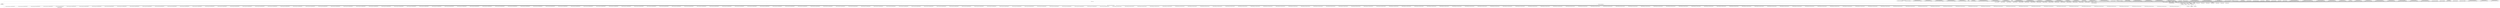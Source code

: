digraph {
graph [overlap=false]
subgraph cluster_DBIx_Class_AccessorGroup {
	label="DBIx::Class::AccessorGroup";
	"DBIx::Class::AccessorGroup::set_component_class";
	"DBIx::Class::AccessorGroup::get_component_class";
}
subgraph cluster_Tapper_Schema_ReportsDB_Result_ReportSection {
	label="Tapper::Schema::ReportsDB::Result::ReportSection";
	"Tapper::Schema::ReportsDB::Result::ReportSection::result_source_instance";
}
subgraph cluster_Tapper_Schema_TestrunDB_Result_Topic {
	label="Tapper::Schema::TestrunDB::Result::Topic";
	"Tapper::Schema::TestrunDB::Result::Topic::result_source_instance";
}
subgraph cluster_Tapper_Schema_TestrunDB_Result_TestplanInstance {
	label="Tapper::Schema::TestrunDB::Result::TestplanInstance";
	"Tapper::Schema::TestrunDB::Result::TestplanInstance::result_source_instance";
}
subgraph cluster_Tapper_Schema_TestrunDB_Result_TestrunScheduling {
	label="Tapper::Schema::TestrunDB::Result::TestrunScheduling";
	"Tapper::Schema::TestrunDB::Result::TestrunScheduling::result_source_instance";
}
subgraph cluster_mro {
	label="mro";
	"mro::get_linear_isa";
	"mro::get_pkg_gen";
}
subgraph cluster_Tapper_Schema_TestrunDB_Result_State {
	label="Tapper::Schema::TestrunDB::Result::State";
	"Tapper::Schema::TestrunDB::Result::State::result_source_instance";
}
subgraph cluster_parent {
	label="parent";
	"parent::import";
}
subgraph cluster_DBIx_Class_InflateColumn {
	label="DBIx::Class::InflateColumn";
	"DBIx::Class::InflateColumn::inflate_column";
}
subgraph cluster_UNIVERSAL {
	label="UNIVERSAL";
	"UNIVERSAL::VERSION";
	"UNIVERSAL::can";
}
subgraph cluster_Tapper_Schema_ReportsDB_Result_ReportgroupTestrunStats {
	label="Tapper::Schema::ReportsDB::Result::ReportgroupTestrunStats";
	"Tapper::Schema::ReportsDB::Result::ReportgroupTestrunStats::result_source_instance";
}
subgraph cluster_Tapper_Schema_ReportsDB_Result_Notification {
	label="Tapper::Schema::ReportsDB::Result::Notification";
	"Tapper::Schema::ReportsDB::Result::Notification::result_source_instance";
}
subgraph cluster_Tapper_Schema_ReportsDB_Result_Tap {
	label="Tapper::Schema::ReportsDB::Result::Tap";
	"Tapper::Schema::ReportsDB::Result::Tap::result_source_instance";
}
subgraph cluster_base {
	label="base";
	"base::import";
}
subgraph cluster_Tapper_Schema_TestrunDB_Result_HostFeature {
	label="Tapper::Schema::TestrunDB::Result::HostFeature";
	"Tapper::Schema::TestrunDB::Result::HostFeature::result_source_instance";
}
subgraph cluster_Tapper_Schema_ReportsDB_Result_ReportTopic {
	label="Tapper::Schema::ReportsDB::Result::ReportTopic";
	"Tapper::Schema::ReportsDB::Result::ReportTopic::result_source_instance";
}
subgraph cluster_DBIx_Class_Version_Table {
	label="DBIx::Class::Version::Table";
	"DBIx::Class::Version::Table::result_source_instance";
}
subgraph cluster_Tapper_Schema_ReportsDB_Result_Contact {
	label="Tapper::Schema::ReportsDB::Result::Contact";
	"Tapper::Schema::ReportsDB::Result::Contact::result_source_instance";
}
subgraph cluster_Tapper_Schema_TestrunDB_Result_Host {
	label="Tapper::Schema::TestrunDB::Result::Host";
	"Tapper::Schema::TestrunDB::Result::Host::result_source_instance";
}
subgraph cluster_Class_C3_Componentised {
	label="Class::C3::Componentised";
	"Class::C3::Componentised::ensure_class_loaded";
}
subgraph cluster_DBIx_Class_Version_TableCompat {
	label="DBIx::Class::Version::TableCompat";
	"DBIx::Class::Version::TableCompat::result_source_instance";
}
subgraph cluster_DBIx_Class_ResultSource_Table {
	label="DBIx::Class::ResultSource::Table";
	"DBIx::Class::ResultSource::Table::BEGIN@6";
}
subgraph cluster_Tapper_Schema_TestrunDB_Result_Testrun {
	label="Tapper::Schema::TestrunDB::Result::Testrun";
	"Tapper::Schema::TestrunDB::Result::Testrun::result_source_instance";
}
subgraph cluster_Tapper_Schema_ReportsDB_Result_ReportgroupTestrun {
	label="Tapper::Schema::ReportsDB::Result::ReportgroupTestrun";
	"Tapper::Schema::ReportsDB::Result::ReportgroupTestrun::result_source_instance";
}
subgraph cluster_DBIx_Class_ResultSource {
	label="DBIx::Class::ResultSource";
	"DBIx::Class::ResultSource::BEGIN@7";
	"DBIx::Class::ResultSource::sqlt_deploy_callback";
}
subgraph cluster_DBIx_Class_ResultSourceProxy_Table {
	label="DBIx::Class::ResultSourceProxy::Table";
	"DBIx::Class::ResultSourceProxy::Table::table_class";
}
subgraph cluster_Tapper_Schema_ReportsDB_Result_ReportComment {
	label="Tapper::Schema::ReportsDB::Result::ReportComment";
	"Tapper::Schema::ReportsDB::Result::ReportComment::result_source_instance";
}
subgraph cluster_warnings {
	label="warnings";
	"warnings::unimport";
	"warnings::import";
}
subgraph cluster_Tapper_Schema_TestrunDB_Result_Queue {
	label="Tapper::Schema::TestrunDB::Result::Queue";
	"Tapper::Schema::TestrunDB::Result::Queue::result_source_instance";
}
subgraph cluster_XSLoader {
	label="XSLoader";
	"XSLoader::load";
}
subgraph cluster_Tapper_Schema_TestrunDB_Result_Precondition {
	label="Tapper::Schema::TestrunDB::Result::Precondition";
	"Tapper::Schema::TestrunDB::Result::Precondition::result_source_instance";
}
subgraph cluster_Tapper_Schema_ReportsDB_Result_View020TestrunOverview {
	label="Tapper::Schema::ReportsDB::Result::View020TestrunOverview";
	"Tapper::Schema::ReportsDB::Result::View020TestrunOverview::result_source_instance";
}
subgraph cluster_DBIx_Class {
	label="DBIx::Class";
	"DBIx::Class::_skip_namespace_frames";
	"DBIx::Class::mk_classaccessor";
}
subgraph cluster_Tapper_Schema_ReportsDB_Result_NotificationEvent {
	label="Tapper::Schema::ReportsDB::Result::NotificationEvent";
	"Tapper::Schema::ReportsDB::Result::NotificationEvent::result_source_instance";
}
subgraph cluster_Tapper_Schema_TestrunDB_Result_TestrunRequestedFeature {
	label="Tapper::Schema::TestrunDB::Result::TestrunRequestedFeature";
	"Tapper::Schema::TestrunDB::Result::TestrunRequestedFeature::result_source_instance";
}
subgraph cluster_DBIx_Class_DynamicDefault {
	label="DBIx::Class::DynamicDefault";
	"DBIx::Class::DynamicDefault::__column_dynamic_default_triggers";
}
subgraph cluster_DBIx_Class_Schema_Versioned {
	label="DBIx::Class::Schema::Versioned";
	"DBIx::Class::Schema::Versioned::upgrade_directory";
	"DBIx::Class::Schema::Versioned::backup_directory";
}
subgraph cluster_DBIx_Class_FilterColumn {
	label="DBIx::Class::FilterColumn";
	"DBIx::Class::FilterColumn::filter_column";
}
subgraph cluster_DBIx_Class_Schema {
	label="DBIx::Class::Schema";
	"DBIx::Class::Schema::default_resultset_attributes";
	"DBIx::Class::Schema::class_mappings";
	"DBIx::Class::Schema::exception_action";
	"DBIx::Class::Schema::stacktrace";
	"DBIx::Class::Schema::storage_type";
	"DBIx::Class::Schema::storage";
	"DBIx::Class::Schema::source_registrations";
}
subgraph cluster_Tapper_Schema_TestrunDB_Result_TestrunRequestedHost {
	label="Tapper::Schema::TestrunDB::Result::TestrunRequestedHost";
	"Tapper::Schema::TestrunDB::Result::TestrunRequestedHost::result_source_instance";
}
subgraph cluster_Tapper_Schema_ReportsDB_Result_View010TestrunOverviewReports {
	label="Tapper::Schema::ReportsDB::Result::View010TestrunOverviewReports";
	"Tapper::Schema::ReportsDB::Result::View010TestrunOverviewReports::result_source_instance";
}
subgraph cluster_Sub_Name {
	label="Sub::Name";
	"Sub::Name::subname";
}
subgraph cluster_Scalar_Util {
	label="Scalar::Util";
	"Scalar::Util::reftype";
	"Scalar::Util::blessed";
	"Scalar::Util::weaken";
}
subgraph cluster_Tapper_Schema_TestrunDB_Result_Preconditiontype {
	label="Tapper::Schema::TestrunDB::Result::Preconditiontype";
	"Tapper::Schema::TestrunDB::Result::Preconditiontype::result_source_instance";
}
subgraph cluster_Tapper_Schema_TestrunDB_Result_QueueHost {
	label="Tapper::Schema::TestrunDB::Result::QueueHost";
	"Tapper::Schema::TestrunDB::Result::QueueHost::result_source_instance";
}
subgraph cluster_Tapper_Schema_TestrunDB_Result_User {
	label="Tapper::Schema::TestrunDB::Result::User";
	"Tapper::Schema::TestrunDB::Result::User::result_source_instance";
}
subgraph cluster_Class_XSAccessor {
	label="Class::XSAccessor";
	"Class::XSAccessor::BEGIN@6";
	"Class::XSAccessor::BEGIN@3";
	"Class::XSAccessor::BEGIN@5";
	"Class::XSAccessor::BEGIN@4";
	"Class::XSAccessor::BEGIN@2";
	"Class::XSAccessor::BEGIN@80";
	"Class::XSAccessor::BEGIN@7";
}
subgraph cluster_DBIx_Class_Row {
	label="DBIx::Class::Row";
	"DBIx::Class::Row::register_column";
}
subgraph cluster_Tapper_Schema_ReportsDB_Result_User {
	label="Tapper::Schema::ReportsDB::Result::User";
	"Tapper::Schema::ReportsDB::Result::User::result_source_instance";
}
subgraph cluster_Tapper_Schema_ReportsDB_Result_Suite {
	label="Tapper::Schema::ReportsDB::Result::Suite";
	"Tapper::Schema::ReportsDB::Result::Suite::result_source_instance";
}
subgraph cluster_Tapper_Schema_ReportsDB_Result_ReportgroupArbitrary {
	label="Tapper::Schema::ReportsDB::Result::ReportgroupArbitrary";
	"Tapper::Schema::ReportsDB::Result::ReportgroupArbitrary::result_source_instance";
}
subgraph cluster_Tapper_Schema_TestrunDB_Result_Scenario {
	label="Tapper::Schema::TestrunDB::Result::Scenario";
	"Tapper::Schema::TestrunDB::Result::Scenario::result_source_instance";
}
subgraph cluster_strict {
	label="strict";
	"strict::import";
	"strict::unimport";
}
subgraph cluster_Tapper_Schema_TestrunDB_Result_ScenarioElement {
	label="Tapper::Schema::TestrunDB::Result::ScenarioElement";
	"Tapper::Schema::TestrunDB::Result::ScenarioElement::result_source_instance";
}
subgraph cluster_Tapper_Schema_ReportsDB_Result_ReportFile {
	label="Tapper::Schema::ReportsDB::Result::ReportFile";
	"Tapper::Schema::ReportsDB::Result::ReportFile::result_source_instance";
}
subgraph cluster_Tapper_Schema_TestrunDB_Result_PrePrecondition {
	label="Tapper::Schema::TestrunDB::Result::PrePrecondition";
	"Tapper::Schema::TestrunDB::Result::PrePrecondition::result_source_instance";
}
subgraph cluster_Class_Accessor_Grouped {
	label="Class::Accessor::Grouped";
	"Class::Accessor::Grouped::__ANON__[(eval 356)[Class/Accessor/Grouped.pm:807]:5]";
	"Class::Accessor::Grouped::make_group_accessor";
	"Class::Accessor::Grouped::BEGIN@249";
	"Class::Accessor::Grouped::BEGIN@37";
	"Class::Accessor::Grouped::__ANON__[(eval 1309)[Class/Accessor/Grouped.pm:807]:5]";
	"Class::Accessor::Grouped::__ANON__[(eval 386)[Class/Accessor/Grouped.pm:807]:5]";
	"Class::Accessor::Grouped::get_super_paths";
	"Class::Accessor::Grouped::__ANON__[(eval 1371)[Class/Accessor/Grouped.pm:807]:5]";
	"Class::Accessor::Grouped::__ANON__[(eval 1364)[Class/Accessor/Grouped.pm:807]:5]";
	"Class::Accessor::Grouped::__ANON__[(eval 354)[Class/Accessor/Grouped.pm:807]:5]";
	"Class::Accessor::Grouped::BEGIN@4";
	"Class::Accessor::Grouped::__ANON__[(eval 1321)[Class/Accessor/Grouped.pm:807]:5]";
	"Class::Accessor::Grouped::__ANON__[Class/Accessor/Grouped.pm:606]";
	"Class::Accessor::Grouped::__ANON__[(eval 1318)[Class/Accessor/Grouped.pm:807]:5]";
	"Class::Accessor::Grouped::__ANON__[(eval 1392)[Class/Accessor/Grouped.pm:807]:5]";
	"Class::Accessor::Grouped::__ANON__[(eval 1340)[Class/Accessor/Grouped.pm:807]:5]";
	"Class::Accessor::Grouped::__ANON__[(eval 295)[Class/Accessor/Grouped.pm:807]:5]";
	"Class::Accessor::Grouped::__ANON__[(eval 1402)[Class/Accessor/Grouped.pm:807]:5]";
	"Class::Accessor::Grouped::__ANON__[(eval 1330)[Class/Accessor/Grouped.pm:807]:5]";
	"Class::Accessor::Grouped::__ANON__[(eval 309)[Class/Accessor/Grouped.pm:807]:5]";
	"Class::Accessor::Grouped::__ANON__[(eval 351)[Class/Accessor/Grouped.pm:807]:5]";
	"Class::Accessor::Grouped::__ANON__[(eval 395)[Class/Accessor/Grouped.pm:807]:5]";
	"Class::Accessor::Grouped::__ANON__[(eval 379)[Class/Accessor/Grouped.pm:807]:5]";
	"Class::Accessor::Grouped::CORE:match";
	"Class::Accessor::Grouped::__ANON__[(eval 1347)[Class/Accessor/Grouped.pm:807]:5]";
	"Class::Accessor::Grouped::__ANON__[(eval 370)[Class/Accessor/Grouped.pm:807]:5]";
	"Class::Accessor::Grouped::BEGIN@744";
	"Class::Accessor::Grouped::__ANON__[(eval 378)[Class/Accessor/Grouped.pm:807]:5]";
	"Class::Accessor::Grouped::__ANON__[(eval 383)[Class/Accessor/Grouped.pm:807]:5]";
	"Class::Accessor::Grouped::__ANON__[(eval 299)[Class/Accessor/Grouped.pm:807]:5]";
	"Class::Accessor::Grouped::__ANON__[(eval 1336)[Class/Accessor/Grouped.pm:807]:5]";
	"Class::Accessor::Grouped::__ANON__[(eval 1367)[Class/Accessor/Grouped.pm:807]:5]";
	"Class::Accessor::Grouped::__ANON__[(eval 394)[Class/Accessor/Grouped.pm:807]:5]";
	"Class::Accessor::Grouped::__ANON__[(eval 1400)[Class/Accessor/Grouped.pm:807]:5]";
	"Class::Accessor::Grouped::__ANON__[(eval 1339)[Class/Accessor/Grouped.pm:807]:5]";
	"Class::Accessor::Grouped::__ANON__[(eval 336)[Class/Accessor/Grouped.pm:807]:5]";
	"Class::Accessor::Grouped::__ANON__[(eval 1363)[Class/Accessor/Grouped.pm:807]:5]";
	"Class::Accessor::Grouped::__ANON__[(eval 1398)[Class/Accessor/Grouped.pm:807]:5]";
	"Class::Accessor::Grouped::__ANON__[(eval 1372)[Class/Accessor/Grouped.pm:807]:5]";
	"Class::Accessor::Grouped::__ANON__[(eval 1315)[Class/Accessor/Grouped.pm:807]:5]";
	"Class::Accessor::Grouped::__ANON__[(eval 1334)[Class/Accessor/Grouped.pm:807]:5]";
	"Class::Accessor::Grouped::__ANON__[(eval 1376)[Class/Accessor/Grouped.pm:807]:5]";
	"Class::Accessor::Grouped::__ANON__[(eval 301)[Class/Accessor/Grouped.pm:807]:5]";
	"Class::Accessor::Grouped::__ANON__[(eval 1404)[Class/Accessor/Grouped.pm:807]:5]";
	"Class::Accessor::Grouped::BEGIN@2";
	"Class::Accessor::Grouped::__ANON__[(eval 1307)[Class/Accessor/Grouped.pm:807]:5]";
	"Class::Accessor::Grouped::__ANON__[(eval 338)[Class/Accessor/Grouped.pm:807]:5]";
	"Class::Accessor::Grouped::__ANON__[(eval 1317)[Class/Accessor/Grouped.pm:807]:5]";
	"Class::Accessor::Grouped::__ANON__[(eval 1396)[Class/Accessor/Grouped.pm:807]:5]";
	"Class::Accessor::Grouped::__ANON__[(eval 1378)[Class/Accessor/Grouped.pm:807]:5]";
	"Class::Accessor::Grouped::__ANON__[(eval 1333)[Class/Accessor/Grouped.pm:807]:5]";
	"Class::Accessor::Grouped::__ANON__[(eval 1345)[Class/Accessor/Grouped.pm:807]:5]";
	"Class::Accessor::Grouped::__ANON__[(eval 1381)[Class/Accessor/Grouped.pm:807]:5]";
	"Class::Accessor::Grouped::__ANON__[(eval 304)[Class/Accessor/Grouped.pm:807]:5]";
	"Class::Accessor::Grouped::__ANON__[(eval 364)[Class/Accessor/Grouped.pm:807]:5]";
	"Class::Accessor::Grouped::__ANON__[(eval 1337)[Class/Accessor/Grouped.pm:807]:5]";
	"Class::Accessor::Grouped::__ANON__[(eval 1368)[Class/Accessor/Grouped.pm:807]:5]";
	"Class::Accessor::Grouped::__ANON__[(eval 1353)[Class/Accessor/Grouped.pm:807]:5]";
	"Class::Accessor::Grouped::__ANON__[(eval 1403)[Class/Accessor/Grouped.pm:807]:5]";
	"Class::Accessor::Grouped::__ANON__[(eval 1341)[Class/Accessor/Grouped.pm:807]:5]";
	"Class::Accessor::Grouped::__ANON__[(eval 1327)[Class/Accessor/Grouped.pm:807]:5]";
	"Class::Accessor::Grouped::__ANON__[(eval 1329)[Class/Accessor/Grouped.pm:807]:5]";
	"Class::Accessor::Grouped::__ANON__[(eval 362)[Class/Accessor/Grouped.pm:807]:5]";
	"Class::Accessor::Grouped::BEGIN@250";
	"Class::Accessor::Grouped::__ANON__[(eval 345)[Class/Accessor/Grouped.pm:807]:5]";
	"Class::Accessor::Grouped::__ANON__[(eval 387)[Class/Accessor/Grouped.pm:807]:5]";
	"Class::Accessor::Grouped::__ANON__[(eval 385)[Class/Accessor/Grouped.pm:807]:5]";
	"Class::Accessor::Grouped::__ANON__[(eval 1310)[Class/Accessor/Grouped.pm:807]:5]";
	"Class::Accessor::Grouped::__ANON__[(eval 1335)[Class/Accessor/Grouped.pm:807]:5]";
	"Class::Accessor::Grouped::__ANON__[(eval 1343)[Class/Accessor/Grouped.pm:807]:5]";
	"Class::Accessor::Grouped::get_inherited";
	"Class::Accessor::Grouped::__ANON__[(eval 307)[Class/Accessor/Grouped.pm:807]:5]";
	"Class::Accessor::Grouped::BEGIN@7";
	"Class::Accessor::Grouped::BEGIN@766";
	"Class::Accessor::Grouped::__ANON__[(eval 1304)[Class/Accessor/Grouped.pm:807]:5]";
	"Class::Accessor::Grouped::__ANON__[(eval 1342)[Class/Accessor/Grouped.pm:807]:5]";
	"Class::Accessor::Grouped::__ANON__[(eval 397)[Class/Accessor/Grouped.pm:807]:5]";
	"Class::Accessor::Grouped::set_inherited";
	"Class::Accessor::Grouped::__ANON__[(eval 1352)[Class/Accessor/Grouped.pm:807]:5]";
	"Class::Accessor::Grouped::mk_group_accessors";
	"Class::Accessor::Grouped::__ANON__[(eval 1357)[Class/Accessor/Grouped.pm:807]:5]";
	"Class::Accessor::Grouped::BEGIN@38";
	"Class::Accessor::Grouped::__ANON__[(eval 1326)[Class/Accessor/Grouped.pm:807]:5]";
	"Class::Accessor::Grouped::__ANON__[(eval 1323)[Class/Accessor/Grouped.pm:807]:5]";
	"Class::Accessor::Grouped::__ANON__[(eval 272)[Class/Accessor/Grouped.pm:807]:5]";
	"Class::Accessor::Grouped::__ANON__[(eval 1356)[Class/Accessor/Grouped.pm:807]:5]";
	"Class::Accessor::Grouped::BEGIN@793";
	"Class::Accessor::Grouped::__ANON__[(eval 1374)[Class/Accessor/Grouped.pm:807]:5]";
	"Class::Accessor::Grouped::__ANON__[(eval 1344)[Class/Accessor/Grouped.pm:807]:5]";
	"Class::Accessor::Grouped::__ANON__[(eval 392)[Class/Accessor/Grouped.pm:807]:5]";
	"Class::Accessor::Grouped::__ANON__[(eval 1314)[Class/Accessor/Grouped.pm:807]:5]";
	"Class::Accessor::Grouped::__ANON__[(eval 298)[Class/Accessor/Grouped.pm:807]:5]";
	"Class::Accessor::Grouped::__ANON__[(eval 1349)[Class/Accessor/Grouped.pm:807]:5]";
	"Class::Accessor::Grouped::__ANON__[(eval 1385)[Class/Accessor/Grouped.pm:807]:5]";
	"Class::Accessor::Grouped::__ANON__[(eval 367)[Class/Accessor/Grouped.pm:807]:5]";
	"Class::Accessor::Grouped::__ANON__[(eval 359)[Class/Accessor/Grouped.pm:807]:5]";
	"Class::Accessor::Grouped::__ANON__[(eval 1331)[Class/Accessor/Grouped.pm:807]:5]";
	"Class::Accessor::Grouped::__ANON__[(eval 297)[Class/Accessor/Grouped.pm:807]:5]";
	"Class::Accessor::Grouped::__ANON__[(eval 1383)[Class/Accessor/Grouped.pm:807]:5]";
	"Class::Accessor::Grouped::__ANON__[(eval 396)[Class/Accessor/Grouped.pm:807]:5]";
	"Class::Accessor::Grouped::__ANON__[(eval 365)[Class/Accessor/Grouped.pm:807]:5]";
	"Class::Accessor::Grouped::__ANON__[(eval 296)[Class/Accessor/Grouped.pm:807]:5]";
	"Class::Accessor::Grouped::__ANON__[Class/Accessor/Grouped.pm:810]";
	"Class::Accessor::Grouped::_mk_group_accessors";
	"Class::Accessor::Grouped::__ANON__[(eval 303)[Class/Accessor/Grouped.pm:807]:5]";
	"Class::Accessor::Grouped::__ANON__[(eval 388)[Class/Accessor/Grouped.pm:807]:5]";
	"Class::Accessor::Grouped::__ANON__[(eval 1308)[Class/Accessor/Grouped.pm:807]:5]";
	"Class::Accessor::Grouped::__ANON__[(eval 1370)[Class/Accessor/Grouped.pm:807]:5]";
	"Class::Accessor::Grouped::__ANON__[(eval 369)[Class/Accessor/Grouped.pm:807]:5]";
	"Class::Accessor::Grouped::__ANON__[(eval 398)[Class/Accessor/Grouped.pm:807]:5]";
	"Class::Accessor::Grouped::__ANON__[(eval 389)[Class/Accessor/Grouped.pm:807]:5]";
	"Class::Accessor::Grouped::BEGIN@21";
	"Class::Accessor::Grouped::__ANON__[(eval 349)[Class/Accessor/Grouped.pm:807]:5]";
	"Class::Accessor::Grouped::__ANON__[(eval 1348)[Class/Accessor/Grouped.pm:807]:5]";
	"Class::Accessor::Grouped::__ANON__[(eval 1360)[Class/Accessor/Grouped.pm:807]:5]";
	"Class::Accessor::Grouped::__ANON__[(eval 344)[Class/Accessor/Grouped.pm:807]:5]";
	"Class::Accessor::Grouped::__ANON__[(eval 348)[Class/Accessor/Grouped.pm:807]:5]";
	"Class::Accessor::Grouped::__ANON__[(eval 332)[Class/Accessor/Grouped.pm:807]:5]";
	"Class::Accessor::Grouped::__ANON__[(eval 1355)[Class/Accessor/Grouped.pm:807]:5]";
	"Class::Accessor::Grouped::__ANON__[(eval 1332)[Class/Accessor/Grouped.pm:807]:5]";
	"Class::Accessor::Grouped::__ANON__[(eval 308)[Class/Accessor/Grouped.pm:807]:5]";
	"Class::Accessor::Grouped::__ANON__[(eval 1319)[Class/Accessor/Grouped.pm:807]:5]";
	"Class::Accessor::Grouped::__ANON__[(eval 347)[Class/Accessor/Grouped.pm:807]:5]";
	"Class::Accessor::Grouped::__ANON__[(eval 1322)[Class/Accessor/Grouped.pm:807]:5]";
	"Class::Accessor::Grouped::BEGIN@297";
	"Class::Accessor::Grouped::__ANON__[(eval 287)[Class/Accessor/Grouped.pm:807]:5]";
	"Class::Accessor::Grouped::__ANON__[(eval 363)[Class/Accessor/Grouped.pm:807]:5]";
	"Class::Accessor::Grouped::__ANON__[(eval 1298)[Class/Accessor/Grouped.pm:807]:5]";
	"Class::Accessor::Grouped::__ANON__[(eval 305)[Class/Accessor/Grouped.pm:807]:5]";
	"Class::Accessor::Grouped::__ANON__[(eval 1401)[Class/Accessor/Grouped.pm:807]:5]";
	"Class::Accessor::Grouped::__ANON__[(eval 333)[Class/Accessor/Grouped.pm:807]:5]";
	"Class::Accessor::Grouped::__ANON__[(eval 1297)[Class/Accessor/Grouped.pm:807]:5]";
	"Class::Accessor::Grouped::BEGIN@3";
	"Class::Accessor::Grouped::__ANON__[(eval 1338)[Class/Accessor/Grouped.pm:807]:5]";
	"Class::Accessor::Grouped::__ANON__[(eval 1316)[Class/Accessor/Grouped.pm:807]:5]";
	"Class::Accessor::Grouped::__ANON__[(eval 1328)[Class/Accessor/Grouped.pm:807]:5]";
	"Class::Accessor::Grouped::__ANON__[(eval 373)[Class/Accessor/Grouped.pm:807]:5]";
	"Class::Accessor::Grouped::BEGIN@5";
	"Class::Accessor::Grouped::__ANON__[(eval 1373)[Class/Accessor/Grouped.pm:807]:5]";
	"Class::Accessor::Grouped::__ANON__[(eval 1405)[Class/Accessor/Grouped.pm:807]:5]";
	"Class::Accessor::Grouped::__ANON__[(eval 1384)[Class/Accessor/Grouped.pm:807]:5]";
	"Class::Accessor::Grouped::__ANON__[(eval 1394)[Class/Accessor/Grouped.pm:807]:5]";
	"Class::Accessor::Grouped::__ANON__[(eval 1365)[Class/Accessor/Grouped.pm:807]:5]";
	"Class::Accessor::Grouped::__ANON__[(eval 337)[Class/Accessor/Grouped.pm:807]:5]";
	"Class::Accessor::Grouped::__ANON__[(eval 1391)[Class/Accessor/Grouped.pm:807]:5]";
	"Class::Accessor::Grouped::__ANON__[(eval 1397)[Class/Accessor/Grouped.pm:807]:5]";
	"Class::Accessor::Grouped::__ANON__[(eval 360)[Class/Accessor/Grouped.pm:807]:5]";
	"Class::Accessor::Grouped::__ANON__[(eval 391)[Class/Accessor/Grouped.pm:807]:5]";
	"Class::Accessor::Grouped::__ANON__[(eval 1305)[Class/Accessor/Grouped.pm:807]:5]";
	"Class::Accessor::Grouped::__ANON__[(eval 353)[Class/Accessor/Grouped.pm:807]:5]";
	"Class::Accessor::Grouped::__ANON__[(eval 384)[Class/Accessor/Grouped.pm:807]:5]";
	"Class::Accessor::Grouped::__ANON__[(eval 380)[Class/Accessor/Grouped.pm:807]:5]";
	"Class::Accessor::Grouped::__ANON__[(eval 366)[Class/Accessor/Grouped.pm:807]:5]";
	"Class::Accessor::Grouped::CORE:subst";
	"Class::Accessor::Grouped::__ANON__[(eval 335)[Class/Accessor/Grouped.pm:807]:5]";
	"Class::Accessor::Grouped::__ANON__[(eval 1375)[Class/Accessor/Grouped.pm:807]:5]";
	"Class::Accessor::Grouped::__ANON__[(eval 1379)[Class/Accessor/Grouped.pm:807]:5]";
	"Class::Accessor::Grouped::__ANON__[(eval 302)[Class/Accessor/Grouped.pm:807]:5]";
	"Class::Accessor::Grouped::__ANON__[(eval 1350)[Class/Accessor/Grouped.pm:807]:5]";
	"Class::Accessor::Grouped::__ANON__[(eval 1325)[Class/Accessor/Grouped.pm:807]:5]";
	"Class::Accessor::Grouped::__ANON__[(eval 1311)[Class/Accessor/Grouped.pm:807]:5]";
	"Class::Accessor::Grouped::__ANON__[(eval 1359)[Class/Accessor/Grouped.pm:807]:5]";
	"Class::Accessor::Grouped::BEGIN@529";
	"Class::Accessor::Grouped::__ANON__[(eval 1393)[Class/Accessor/Grouped.pm:807]:5]";
	"Class::Accessor::Grouped::__ANON__[(eval 382)[Class/Accessor/Grouped.pm:807]:5]";
	"Class::Accessor::Grouped::BEGIN@765";
	"Class::Accessor::Grouped::__ANON__[(eval 1369)[Class/Accessor/Grouped.pm:807]:5]";
	"Class::Accessor::Grouped::__ANON__[(eval 1366)[Class/Accessor/Grouped.pm:807]:5]";
	"Class::Accessor::Grouped::__ANON__[(eval 1358)[Class/Accessor/Grouped.pm:807]:5]";
	"Class::Accessor::Grouped::__ANON__[(eval 375)[Class/Accessor/Grouped.pm:807]:5]";
	"Class::Accessor::Grouped::__ANON__[(eval 1299)[Class/Accessor/Grouped.pm:807]:5]";
	"Class::Accessor::Grouped::__ANON__[(eval 374)[Class/Accessor/Grouped.pm:807]:5]";
	"Class::Accessor::Grouped::__ANON__[(eval 381)[Class/Accessor/Grouped.pm:807]:5]";
	"Class::Accessor::Grouped::__ANON__[(eval 1306)[Class/Accessor/Grouped.pm:807]:5]";
	"Class::Accessor::Grouped::__ANON__[(eval 1320)[Class/Accessor/Grouped.pm:807]:5]";
	"Class::Accessor::Grouped::__ANON__[(eval 1377)[Class/Accessor/Grouped.pm:807]:5]";
	"Class::Accessor::Grouped::__ANON__[(eval 1346)[Class/Accessor/Grouped.pm:807]:5]";
	"Class::Accessor::Grouped::__ANON__[(eval 371)[Class/Accessor/Grouped.pm:807]:5]";
	"Class::Accessor::Grouped::__ANON__[(eval 355)[Class/Accessor/Grouped.pm:807]:5]";
	"Class::Accessor::Grouped::__ANON__[(eval 376)[Class/Accessor/Grouped.pm:807]:5]";
	"Class::Accessor::Grouped::__ANON__[(eval 334)[Class/Accessor/Grouped.pm:807]:5]";
	"Class::Accessor::Grouped::__ANON__[(eval 300)[Class/Accessor/Grouped.pm:807]:5]";
	"Class::Accessor::Grouped::__ANON__[(eval 306)[Class/Accessor/Grouped.pm:807]:5]";
	"Class::Accessor::Grouped::__ANON__[(eval 1354)[Class/Accessor/Grouped.pm:807]:5]";
	"Class::Accessor::Grouped::__ANON__[(eval 1380)[Class/Accessor/Grouped.pm:807]:5]";
	"Class::Accessor::Grouped::__ANON__[(eval 1399)[Class/Accessor/Grouped.pm:807]:5]";
	"Class::Accessor::Grouped::__ANON__[(eval 352)[Class/Accessor/Grouped.pm:807]:5]";
	"Class::Accessor::Grouped::__ANON__[(eval 1390)[Class/Accessor/Grouped.pm:807]:5]";
	"Class::Accessor::Grouped::__ANON__[(eval 1324)[Class/Accessor/Grouped.pm:807]:5]";
	"Class::Accessor::Grouped::__ANON__[(eval 368)[Class/Accessor/Grouped.pm:807]:5]";
	"Class::Accessor::Grouped::__ANON__[(eval 1312)[Class/Accessor/Grouped.pm:807]:5]";
	"Class::Accessor::Grouped::__ANON__[(eval 1362)[Class/Accessor/Grouped.pm:807]:5]";
	"Class::Accessor::Grouped::__ANON__[(eval 310)[Class/Accessor/Grouped.pm:807]:5]";
	"Class::Accessor::Grouped::__ANON__[(eval 393)[Class/Accessor/Grouped.pm:807]:5]";
	"Class::Accessor::Grouped::__ANON__[(eval 1351)[Class/Accessor/Grouped.pm:807]:5]";
	"Class::Accessor::Grouped::__ANON__[(eval 358)[Class/Accessor/Grouped.pm:807]:5]";
	"Class::Accessor::Grouped::__ANON__[(eval 1395)[Class/Accessor/Grouped.pm:807]:5]";
	"Class::Accessor::Grouped::__ANON__[(eval 357)[Class/Accessor/Grouped.pm:807]:5]";
}
subgraph cluster_DBIx_Class_Storage_DBI {
	label="DBIx::Class::Storage::DBI";
	"DBIx::Class::Storage::DBI::sql_quote_char";
	"DBIx::Class::Storage::DBI::get_use_dbms_capability";
	"DBIx::Class::Storage::DBI::sql_name_sep";
	"DBIx::Class::Storage::DBI::set_use_dbms_capability";
	"DBIx::Class::Storage::DBI::sql_limit_dialect";
}
subgraph cluster_Tapper_Schema_TestrunDB_Result_TestrunPrecondition {
	label="Tapper::Schema::TestrunDB::Result::TestrunPrecondition";
	"Tapper::Schema::TestrunDB::Result::TestrunPrecondition::result_source_instance";
}
subgraph cluster_Tapper_Schema_ReportsDB_Result_Report {
	label="Tapper::Schema::ReportsDB::Result::Report";
	"Tapper::Schema::ReportsDB::Result::Report::result_source_instance";
}
subgraph cluster_Tapper_Schema_TestrunDB_Result_Message {
	label="Tapper::Schema::TestrunDB::Result::Message";
	"Tapper::Schema::TestrunDB::Result::Message::result_source_instance";
}
"Class::Accessor::Grouped::__ANON__[Class/Accessor/Grouped.pm:810]" -> "Class::Accessor::Grouped::__ANON__[(eval 356)[Class/Accessor/Grouped.pm:807]:5]";
"base::import" -> "Class::Accessor::Grouped::BEGIN@249";
"Class::Accessor::Grouped::__ANON__[Class/Accessor/Grouped.pm:810]" -> "Class::Accessor::Grouped::__ANON__[(eval 1309)[Class/Accessor/Grouped.pm:807]:5]";
"Class::Accessor::Grouped::__ANON__[Class/Accessor/Grouped.pm:810]" -> "Class::Accessor::Grouped::__ANON__[(eval 386)[Class/Accessor/Grouped.pm:807]:5]";
"Class::Accessor::Grouped::__ANON__[Class/Accessor/Grouped.pm:810]" -> "Class::Accessor::Grouped::__ANON__[(eval 1371)[Class/Accessor/Grouped.pm:807]:5]";
"Class::Accessor::Grouped::__ANON__[Class/Accessor/Grouped.pm:810]" -> "Class::Accessor::Grouped::__ANON__[(eval 354)[Class/Accessor/Grouped.pm:807]:5]";
"Class::Accessor::Grouped::BEGIN@529" -> "Class::XSAccessor::BEGIN@3";
"Class::Accessor::Grouped::__ANON__[Class/Accessor/Grouped.pm:810]" -> "Class::Accessor::Grouped::__ANON__[(eval 1321)[Class/Accessor/Grouped.pm:807]:5]";
"Class::Accessor::Grouped::__ANON__[Class/Accessor/Grouped.pm:810]" -> "Class::Accessor::Grouped::__ANON__[Class/Accessor/Grouped.pm:606]";
"Class::Accessor::Grouped::__ANON__[Class/Accessor/Grouped.pm:810]" -> "Class::Accessor::Grouped::__ANON__[(eval 1392)[Class/Accessor/Grouped.pm:807]:5]";
"Class::Accessor::Grouped::__ANON__[Class/Accessor/Grouped.pm:810]" -> "Class::Accessor::Grouped::__ANON__[(eval 295)[Class/Accessor/Grouped.pm:807]:5]";
"Class::Accessor::Grouped::__ANON__[Class/Accessor/Grouped.pm:810]" -> "Class::Accessor::Grouped::__ANON__[(eval 1402)[Class/Accessor/Grouped.pm:807]:5]";
"Class::Accessor::Grouped::__ANON__[Class/Accessor/Grouped.pm:810]" -> "Class::Accessor::Grouped::__ANON__[(eval 1330)[Class/Accessor/Grouped.pm:807]:5]";
"Class::Accessor::Grouped::__ANON__[Class/Accessor/Grouped.pm:810]" -> "Class::Accessor::Grouped::__ANON__[(eval 309)[Class/Accessor/Grouped.pm:807]:5]";
"Class::Accessor::Grouped::__ANON__[Class/Accessor/Grouped.pm:810]" -> "Class::Accessor::Grouped::__ANON__[(eval 395)[Class/Accessor/Grouped.pm:807]:5]";
"base::import" -> "Class::Accessor::Grouped::CORE:match";
"Class::Accessor::Grouped::__ANON__[Class/Accessor/Grouped.pm:810]" -> "Class::Accessor::Grouped::__ANON__[(eval 1347)[Class/Accessor/Grouped.pm:807]:5]";
"base::import" -> "Class::Accessor::Grouped::BEGIN@744";
"Class::Accessor::Grouped::__ANON__[Class/Accessor/Grouped.pm:810]" -> "Class::Accessor::Grouped::__ANON__[(eval 378)[Class/Accessor/Grouped.pm:807]:5]";
"Class::Accessor::Grouped::__ANON__[Class/Accessor/Grouped.pm:810]" -> "Class::Accessor::Grouped::__ANON__[(eval 1367)[Class/Accessor/Grouped.pm:807]:5]";
"Class::Accessor::Grouped::__ANON__[Class/Accessor/Grouped.pm:810]" -> "Class::Accessor::Grouped::__ANON__[(eval 394)[Class/Accessor/Grouped.pm:807]:5]";
"Class::Accessor::Grouped::__ANON__[Class/Accessor/Grouped.pm:810]" -> "Class::Accessor::Grouped::__ANON__[(eval 1400)[Class/Accessor/Grouped.pm:807]:5]";
"Class::Accessor::Grouped::__ANON__[Class/Accessor/Grouped.pm:810]" -> "Class::Accessor::Grouped::__ANON__[(eval 1339)[Class/Accessor/Grouped.pm:807]:5]";
"Class::Accessor::Grouped::__ANON__[Class/Accessor/Grouped.pm:810]" -> "Class::Accessor::Grouped::__ANON__[(eval 336)[Class/Accessor/Grouped.pm:807]:5]";
"Class::Accessor::Grouped::__ANON__[Class/Accessor/Grouped.pm:810]" -> "Class::Accessor::Grouped::__ANON__[(eval 1372)[Class/Accessor/Grouped.pm:807]:5]";
"Class::Accessor::Grouped::__ANON__[Class/Accessor/Grouped.pm:810]" -> "Class::Accessor::Grouped::__ANON__[(eval 1315)[Class/Accessor/Grouped.pm:807]:5]";
"Class::Accessor::Grouped::__ANON__[Class/Accessor/Grouped.pm:810]" -> "Class::Accessor::Grouped::__ANON__[(eval 1376)[Class/Accessor/Grouped.pm:807]:5]";
"Class::Accessor::Grouped::__ANON__[Class/Accessor/Grouped.pm:810]" -> "Class::Accessor::Grouped::__ANON__[(eval 301)[Class/Accessor/Grouped.pm:807]:5]";
"Class::Accessor::Grouped::__ANON__[Class/Accessor/Grouped.pm:810]" -> "Class::Accessor::Grouped::__ANON__[(eval 1404)[Class/Accessor/Grouped.pm:807]:5]";
"base::import" -> "Class::Accessor::Grouped::BEGIN@2";
"Class::Accessor::Grouped::__ANON__[Class/Accessor/Grouped.pm:810]" -> "Class::Accessor::Grouped::__ANON__[(eval 1307)[Class/Accessor/Grouped.pm:807]:5]";
"Class::Accessor::Grouped::__ANON__[Class/Accessor/Grouped.pm:810]" -> "Class::Accessor::Grouped::__ANON__[(eval 338)[Class/Accessor/Grouped.pm:807]:5]";
"Class::Accessor::Grouped::__ANON__[Class/Accessor/Grouped.pm:810]" -> "Class::Accessor::Grouped::__ANON__[(eval 1317)[Class/Accessor/Grouped.pm:807]:5]";
"Class::Accessor::Grouped::__ANON__[Class/Accessor/Grouped.pm:810]" -> "Class::Accessor::Grouped::__ANON__[(eval 1396)[Class/Accessor/Grouped.pm:807]:5]";
"Class::Accessor::Grouped::__ANON__[Class/Accessor/Grouped.pm:810]" -> "Class::Accessor::Grouped::__ANON__[(eval 1378)[Class/Accessor/Grouped.pm:807]:5]";
"Class::Accessor::Grouped::__ANON__[Class/Accessor/Grouped.pm:810]" -> "Class::Accessor::Grouped::__ANON__[(eval 1333)[Class/Accessor/Grouped.pm:807]:5]";
"Class::Accessor::Grouped::__ANON__[Class/Accessor/Grouped.pm:810]" -> "Class::Accessor::Grouped::__ANON__[(eval 304)[Class/Accessor/Grouped.pm:807]:5]";
"Class::Accessor::Grouped::__ANON__[Class/Accessor/Grouped.pm:810]" -> "Class::Accessor::Grouped::__ANON__[(eval 364)[Class/Accessor/Grouped.pm:807]:5]";
"Class::Accessor::Grouped::__ANON__[Class/Accessor/Grouped.pm:810]" -> "Class::Accessor::Grouped::__ANON__[(eval 1337)[Class/Accessor/Grouped.pm:807]:5]";
"Class::Accessor::Grouped::__ANON__[Class/Accessor/Grouped.pm:810]" -> "Class::Accessor::Grouped::__ANON__[(eval 1403)[Class/Accessor/Grouped.pm:807]:5]";
"Class::Accessor::Grouped::__ANON__[Class/Accessor/Grouped.pm:810]" -> "Scalar::Util::blessed";
"Class::Accessor::Grouped::_mk_group_accessors" -> "Scalar::Util::blessed";
"Class::Accessor::Grouped::get_inherited" -> "Scalar::Util::blessed";
"Class::Accessor::Grouped::set_inherited" -> "Scalar::Util::blessed";
"Class::Accessor::Grouped::__ANON__[Class/Accessor/Grouped.pm:810]" -> "Class::Accessor::Grouped::__ANON__[(eval 1329)[Class/Accessor/Grouped.pm:807]:5]";
"Class::Accessor::Grouped::__ANON__[Class/Accessor/Grouped.pm:810]" -> "Class::Accessor::Grouped::__ANON__[(eval 362)[Class/Accessor/Grouped.pm:807]:5]";
"base::import" -> "Class::Accessor::Grouped::BEGIN@250";
"Class::Accessor::Grouped::__ANON__[Class/Accessor/Grouped.pm:810]" -> "Class::Accessor::Grouped::__ANON__[(eval 387)[Class/Accessor/Grouped.pm:807]:5]";
"Class::Accessor::Grouped::__ANON__[Class/Accessor/Grouped.pm:810]" -> "Class::Accessor::Grouped::__ANON__[(eval 1310)[Class/Accessor/Grouped.pm:807]:5]";
"Class::Accessor::Grouped::__ANON__[Class/Accessor/Grouped.pm:810]" -> "Class::Accessor::Grouped::__ANON__[(eval 1304)[Class/Accessor/Grouped.pm:807]:5]";
"DBIx::Class::_skip_namespace_frames" -> "Class::Accessor::Grouped::set_inherited";
"Tapper::Schema::TestrunDB::Result::TestrunRequestedFeature::result_source_instance" -> "Class::Accessor::Grouped::set_inherited";
"Tapper::Schema::ReportsDB::Result::NotificationEvent::result_source_instance" -> "Class::Accessor::Grouped::set_inherited";
"DBIx::Class::Storage::DBI::sql_limit_dialect" -> "Class::Accessor::Grouped::set_inherited";
"Tapper::Schema::ReportsDB::Result::ReportComment::result_source_instance" -> "Class::Accessor::Grouped::set_inherited";
"Tapper::Schema::TestrunDB::Result::Queue::result_source_instance" -> "Class::Accessor::Grouped::set_inherited";
"DBIx::Class::AccessorGroup::set_component_class" -> "Class::Accessor::Grouped::set_inherited";
"DBIx::Class::mk_classaccessor" -> "Class::Accessor::Grouped::set_inherited";
"Tapper::Schema::ReportsDB::Result::ReportgroupArbitrary::result_source_instance" -> "Class::Accessor::Grouped::set_inherited";
"Tapper::Schema::ReportsDB::Result::ReportFile::result_source_instance" -> "Class::Accessor::Grouped::set_inherited";
"Tapper::Schema::ReportsDB::Result::View010TestrunOverviewReports::result_source_instance" -> "Class::Accessor::Grouped::set_inherited";
"Tapper::Schema::TestrunDB::Result::State::result_source_instance" -> "Class::Accessor::Grouped::set_inherited";
"Tapper::Schema::TestrunDB::Result::TestrunRequestedHost::result_source_instance" -> "Class::Accessor::Grouped::set_inherited";
"DBIx::Class::Storage::DBI::sql_name_sep" -> "Class::Accessor::Grouped::set_inherited";
"Tapper::Schema::TestrunDB::Result::Topic::result_source_instance" -> "Class::Accessor::Grouped::set_inherited";
"DBIx::Class::Version::Table::result_source_instance" -> "Class::Accessor::Grouped::set_inherited";
"Tapper::Schema::ReportsDB::Result::Contact::result_source_instance" -> "Class::Accessor::Grouped::set_inherited";
"DBIx::Class::Storage::DBI::set_use_dbms_capability" -> "Class::Accessor::Grouped::set_inherited";
"DBIx::Class::Schema::storage" -> "Class::Accessor::Grouped::set_inherited";
"Tapper::Schema::ReportsDB::Result::ReportgroupTestrun::result_source_instance" -> "Class::Accessor::Grouped::set_inherited";
"Tapper::Schema::TestrunDB::Result::TestrunScheduling::result_source_instance" -> "Class::Accessor::Grouped::set_inherited";
"DBIx::Class::Storage::DBI::sql_quote_char" -> "Class::Accessor::Grouped::set_inherited";
"Tapper::Schema::TestrunDB::Result::Host::result_source_instance" -> "Class::Accessor::Grouped::set_inherited";
"DBIx::Class::Schema::Versioned::upgrade_directory" -> "Class::Accessor::Grouped::set_inherited";
"Tapper::Schema::TestrunDB::Result::Precondition::result_source_instance" -> "Class::Accessor::Grouped::set_inherited";
"Tapper::Schema::TestrunDB::Result::Message::result_source_instance" -> "Class::Accessor::Grouped::set_inherited";
"Tapper::Schema::TestrunDB::Result::HostFeature::result_source_instance" -> "Class::Accessor::Grouped::set_inherited";
"Tapper::Schema::ReportsDB::Result::Report::result_source_instance" -> "Class::Accessor::Grouped::set_inherited";
"DBIx::Class::Schema::source_registrations" -> "Class::Accessor::Grouped::set_inherited";
"Tapper::Schema::ReportsDB::Result::Suite::result_source_instance" -> "Class::Accessor::Grouped::set_inherited";
"Tapper::Schema::TestrunDB::Result::QueueHost::result_source_instance" -> "Class::Accessor::Grouped::set_inherited";
"DBIx::Class::Schema::class_mappings" -> "Class::Accessor::Grouped::set_inherited";
"Tapper::Schema::TestrunDB::Result::TestrunPrecondition::result_source_instance" -> "Class::Accessor::Grouped::set_inherited";
"Tapper::Schema::ReportsDB::Result::ReportSection::result_source_instance" -> "Class::Accessor::Grouped::set_inherited";
"Tapper::Schema::ReportsDB::Result::View020TestrunOverview::result_source_instance" -> "Class::Accessor::Grouped::set_inherited";
"Tapper::Schema::ReportsDB::Result::ReportTopic::result_source_instance" -> "Class::Accessor::Grouped::set_inherited";
"Tapper::Schema::TestrunDB::Result::Preconditiontype::result_source_instance" -> "Class::Accessor::Grouped::set_inherited";
"Tapper::Schema::TestrunDB::Result::TestplanInstance::result_source_instance" -> "Class::Accessor::Grouped::set_inherited";
"Tapper::Schema::TestrunDB::Result::PrePrecondition::result_source_instance" -> "Class::Accessor::Grouped::set_inherited";
"Tapper::Schema::ReportsDB::Result::Tap::result_source_instance" -> "Class::Accessor::Grouped::set_inherited";
"Tapper::Schema::TestrunDB::Result::Testrun::result_source_instance" -> "Class::Accessor::Grouped::set_inherited";
"DBIx::Class::Schema::Versioned::backup_directory" -> "Class::Accessor::Grouped::set_inherited";
"DBIx::Class::ResultSourceProxy::Table::table_class" -> "Class::Accessor::Grouped::set_inherited";
"Tapper::Schema::ReportsDB::Result::User::result_source_instance" -> "Class::Accessor::Grouped::set_inherited";
"Tapper::Schema::ReportsDB::Result::Notification::result_source_instance" -> "Class::Accessor::Grouped::set_inherited";
"DBIx::Class::DynamicDefault::__column_dynamic_default_triggers" -> "Class::Accessor::Grouped::set_inherited";
"Tapper::Schema::ReportsDB::Result::ReportgroupTestrunStats::result_source_instance" -> "Class::Accessor::Grouped::set_inherited";
"Tapper::Schema::TestrunDB::Result::User::result_source_instance" -> "Class::Accessor::Grouped::set_inherited";
"Tapper::Schema::TestrunDB::Result::Scenario::result_source_instance" -> "Class::Accessor::Grouped::set_inherited";
"Tapper::Schema::TestrunDB::Result::ScenarioElement::result_source_instance" -> "Class::Accessor::Grouped::set_inherited";
"DBIx::Class::Version::TableCompat::result_source_instance" -> "Class::Accessor::Grouped::set_inherited";
"Class::Accessor::Grouped::__ANON__[Class/Accessor/Grouped.pm:810]" -> "Class::Accessor::Grouped::__ANON__[(eval 1352)[Class/Accessor/Grouped.pm:807]:5]";
"Class::Accessor::Grouped::BEGIN@529" -> "Class::XSAccessor::BEGIN@7";
"Class::Accessor::Grouped::__ANON__[Class/Accessor/Grouped.pm:810]" -> "Class::Accessor::Grouped::__ANON__[(eval 1326)[Class/Accessor/Grouped.pm:807]:5]";
"Class::Accessor::Grouped::__ANON__[Class/Accessor/Grouped.pm:810]" -> "Class::Accessor::Grouped::__ANON__[(eval 272)[Class/Accessor/Grouped.pm:807]:5]";
"Class::Accessor::Grouped::__ANON__[Class/Accessor/Grouped.pm:810]" -> "Class::Accessor::Grouped::__ANON__[(eval 1356)[Class/Accessor/Grouped.pm:807]:5]";
"Class::Accessor::Grouped::BEGIN@529" -> "Class::XSAccessor::BEGIN@80";
"Class::Accessor::Grouped::__ANON__[Class/Accessor/Grouped.pm:810]" -> "Class::Accessor::Grouped::__ANON__[(eval 1374)[Class/Accessor/Grouped.pm:807]:5]";
"Class::Accessor::Grouped::__ANON__[Class/Accessor/Grouped.pm:810]" -> "Class::Accessor::Grouped::__ANON__[(eval 1344)[Class/Accessor/Grouped.pm:807]:5]";
"Class::Accessor::Grouped::__ANON__[Class/Accessor/Grouped.pm:810]" -> "Class::Accessor::Grouped::__ANON__[(eval 392)[Class/Accessor/Grouped.pm:807]:5]";
"Class::Accessor::Grouped::__ANON__[Class/Accessor/Grouped.pm:810]" -> "Class::Accessor::Grouped::__ANON__[(eval 298)[Class/Accessor/Grouped.pm:807]:5]";
"Class::Accessor::Grouped::__ANON__[Class/Accessor/Grouped.pm:810]" -> "Class::Accessor::Grouped::__ANON__[(eval 1349)[Class/Accessor/Grouped.pm:807]:5]";
"Class::Accessor::Grouped::__ANON__[Class/Accessor/Grouped.pm:810]" -> "Class::Accessor::Grouped::__ANON__[(eval 1331)[Class/Accessor/Grouped.pm:807]:5]";
"Class::Accessor::Grouped::__ANON__[Class/Accessor/Grouped.pm:810]" -> "Class::Accessor::Grouped::__ANON__[(eval 297)[Class/Accessor/Grouped.pm:807]:5]";
"Class::Accessor::Grouped::__ANON__[Class/Accessor/Grouped.pm:810]" -> "Class::Accessor::Grouped::__ANON__[(eval 396)[Class/Accessor/Grouped.pm:807]:5]";
"Class::Accessor::Grouped::__ANON__[Class/Accessor/Grouped.pm:810]" -> "Class::Accessor::Grouped::__ANON__[(eval 365)[Class/Accessor/Grouped.pm:807]:5]";
"Class::Accessor::Grouped::__ANON__[Class/Accessor/Grouped.pm:810]" -> "Class::Accessor::Grouped::__ANON__[(eval 296)[Class/Accessor/Grouped.pm:807]:5]";
"Class::Accessor::Grouped::make_group_accessor" -> "Class::Accessor::Grouped::__ANON__[Class/Accessor/Grouped.pm:810]";
"Class::Accessor::Grouped::mk_group_accessors" -> "Class::Accessor::Grouped::_mk_group_accessors";
"Class::Accessor::Grouped::__ANON__[Class/Accessor/Grouped.pm:810]" -> "Class::Accessor::Grouped::__ANON__[(eval 303)[Class/Accessor/Grouped.pm:807]:5]";
"Class::Accessor::Grouped::__ANON__[Class/Accessor/Grouped.pm:810]" -> "Class::Accessor::Grouped::__ANON__[(eval 388)[Class/Accessor/Grouped.pm:807]:5]";
"Class::Accessor::Grouped::BEGIN@529" -> "Class::XSAccessor::BEGIN@4";
"Class::Accessor::Grouped::__ANON__[Class/Accessor/Grouped.pm:810]" -> "Class::Accessor::Grouped::__ANON__[(eval 1370)[Class/Accessor/Grouped.pm:807]:5]";
"Class::Accessor::Grouped::__ANON__[Class/Accessor/Grouped.pm:810]" -> "Class::Accessor::Grouped::__ANON__[(eval 369)[Class/Accessor/Grouped.pm:807]:5]";
"Class::Accessor::Grouped::__ANON__[Class/Accessor/Grouped.pm:810]" -> "Class::Accessor::Grouped::__ANON__[(eval 398)[Class/Accessor/Grouped.pm:807]:5]";
"Class::Accessor::Grouped::__ANON__[Class/Accessor/Grouped.pm:810]" -> "Class::Accessor::Grouped::__ANON__[(eval 389)[Class/Accessor/Grouped.pm:807]:5]";
"base::import" -> "Class::Accessor::Grouped::BEGIN@21";
"Class::Accessor::Grouped::__ANON__[Class/Accessor/Grouped.pm:810]" -> "Class::Accessor::Grouped::__ANON__[(eval 1348)[Class/Accessor/Grouped.pm:807]:5]";
"Class::Accessor::Grouped::__ANON__[Class/Accessor/Grouped.pm:810]" -> "Class::Accessor::Grouped::__ANON__[(eval 1360)[Class/Accessor/Grouped.pm:807]:5]";
"Class::Accessor::Grouped::__ANON__[Class/Accessor/Grouped.pm:810]" -> "Class::Accessor::Grouped::__ANON__[(eval 344)[Class/Accessor/Grouped.pm:807]:5]";
"Class::Accessor::Grouped::_mk_group_accessors" -> "UNIVERSAL::can";
"Class::Accessor::Grouped::__ANON__[Class/Accessor/Grouped.pm:810]" -> "Class::Accessor::Grouped::__ANON__[(eval 308)[Class/Accessor/Grouped.pm:807]:5]";
"Class::Accessor::Grouped::__ANON__[Class/Accessor/Grouped.pm:810]" -> "Class::Accessor::Grouped::__ANON__[(eval 1322)[Class/Accessor/Grouped.pm:807]:5]";
"Class::Accessor::Grouped::BEGIN@249" -> "strict::unimport";
"Class::Accessor::Grouped::BEGIN@37" -> "strict::unimport";
"Class::Accessor::Grouped::BEGIN@744" -> "strict::unimport";
"Class::Accessor::Grouped::BEGIN@297" -> "strict::unimport";
"Class::Accessor::Grouped::BEGIN@765" -> "strict::unimport";
"Class::Accessor::Grouped::__ANON__[Class/Accessor/Grouped.pm:810]" -> "Class::Accessor::Grouped::__ANON__[(eval 1298)[Class/Accessor/Grouped.pm:807]:5]";
"Class::Accessor::Grouped::__ANON__[Class/Accessor/Grouped.pm:810]" -> "Class::Accessor::Grouped::__ANON__[(eval 305)[Class/Accessor/Grouped.pm:807]:5]";
"Class::Accessor::Grouped::__ANON__[Class/Accessor/Grouped.pm:810]" -> "Class::Accessor::Grouped::__ANON__[(eval 1401)[Class/Accessor/Grouped.pm:807]:5]";
"Class::Accessor::Grouped::__ANON__[Class/Accessor/Grouped.pm:810]" -> "Class::Accessor::Grouped::__ANON__[(eval 333)[Class/Accessor/Grouped.pm:807]:5]";
"base::import" -> "Class::Accessor::Grouped::BEGIN@3";
"Class::Accessor::Grouped::__ANON__[Class/Accessor/Grouped.pm:810]" -> "Class::Accessor::Grouped::__ANON__[(eval 1316)[Class/Accessor/Grouped.pm:807]:5]";
"Class::Accessor::Grouped::__ANON__[Class/Accessor/Grouped.pm:810]" -> "Class::Accessor::Grouped::__ANON__[(eval 1328)[Class/Accessor/Grouped.pm:807]:5]";
"Class::Accessor::Grouped::__ANON__[Class/Accessor/Grouped.pm:810]" -> "Class::Accessor::Grouped::__ANON__[(eval 1373)[Class/Accessor/Grouped.pm:807]:5]";
"Class::Accessor::Grouped::__ANON__[Class/Accessor/Grouped.pm:810]" -> "Class::Accessor::Grouped::__ANON__[(eval 1405)[Class/Accessor/Grouped.pm:807]:5]";
"Class::Accessor::Grouped::BEGIN@3" -> "warnings::import";
"Class::Accessor::Grouped::__ANON__[Class/Accessor/Grouped.pm:810]" -> "Class::Accessor::Grouped::__ANON__[(eval 1394)[Class/Accessor/Grouped.pm:807]:5]";
"Class::Accessor::Grouped::__ANON__[Class/Accessor/Grouped.pm:810]" -> "Class::Accessor::Grouped::__ANON__[(eval 391)[Class/Accessor/Grouped.pm:807]:5]";
"Class::Accessor::Grouped::__ANON__[Class/Accessor/Grouped.pm:606]" -> "Class::Accessor::Grouped::CORE:subst";
"Class::Accessor::Grouped::__ANON__[Class/Accessor/Grouped.pm:810]" -> "Class::Accessor::Grouped::__ANON__[(eval 1379)[Class/Accessor/Grouped.pm:807]:5]";
"Class::Accessor::Grouped::__ANON__[Class/Accessor/Grouped.pm:810]" -> "Class::Accessor::Grouped::__ANON__[(eval 1350)[Class/Accessor/Grouped.pm:807]:5]";
"Class::Accessor::Grouped::__ANON__[Class/Accessor/Grouped.pm:810]" -> "Class::Accessor::Grouped::__ANON__[(eval 1311)[Class/Accessor/Grouped.pm:807]:5]";
"base::import" -> "Class::Accessor::Grouped::BEGIN@529";
"Class::Accessor::Grouped::__ANON__[Class/Accessor/Grouped.pm:810]" -> "Class::Accessor::Grouped::__ANON__[(eval 1393)[Class/Accessor/Grouped.pm:807]:5]";
"Class::Accessor::Grouped::__ANON__[Class/Accessor/Grouped.pm:810]" -> "Class::Accessor::Grouped::__ANON__[(eval 1369)[Class/Accessor/Grouped.pm:807]:5]";
"Class::Accessor::Grouped::__ANON__[Class/Accessor/Grouped.pm:810]" -> "Class::Accessor::Grouped::__ANON__[(eval 1306)[Class/Accessor/Grouped.pm:807]:5]";
"Class::Accessor::Grouped::__ANON__[Class/Accessor/Grouped.pm:810]" -> "Class::Accessor::Grouped::__ANON__[(eval 1377)[Class/Accessor/Grouped.pm:807]:5]";
"Class::Accessor::Grouped::__ANON__[Class/Accessor/Grouped.pm:810]" -> "Class::Accessor::Grouped::__ANON__[(eval 371)[Class/Accessor/Grouped.pm:807]:5]";
"Class::Accessor::Grouped::__ANON__[Class/Accessor/Grouped.pm:810]" -> "Class::Accessor::Grouped::__ANON__[(eval 355)[Class/Accessor/Grouped.pm:807]:5]";
"Class::Accessor::Grouped::__ANON__[Class/Accessor/Grouped.pm:810]" -> "Class::Accessor::Grouped::__ANON__[(eval 334)[Class/Accessor/Grouped.pm:807]:5]";
"Class::Accessor::Grouped::get_inherited" -> "mro::get_pkg_gen";
"Class::Accessor::Grouped::__ANON__[Class/Accessor/Grouped.pm:810]" -> "Class::Accessor::Grouped::__ANON__[(eval 1380)[Class/Accessor/Grouped.pm:807]:5]";
"Class::Accessor::Grouped::__ANON__[Class/Accessor/Grouped.pm:810]" -> "Class::Accessor::Grouped::__ANON__[(eval 352)[Class/Accessor/Grouped.pm:807]:5]";
"Class::Accessor::Grouped::__ANON__[Class/Accessor/Grouped.pm:810]" -> "Class::Accessor::Grouped::__ANON__[(eval 1390)[Class/Accessor/Grouped.pm:807]:5]";
"Class::Accessor::Grouped::__ANON__[Class/Accessor/Grouped.pm:810]" -> "Class::Accessor::Grouped::__ANON__[(eval 1324)[Class/Accessor/Grouped.pm:807]:5]";
"Class::Accessor::Grouped::__ANON__[Class/Accessor/Grouped.pm:810]" -> "Class::Accessor::Grouped::__ANON__[(eval 368)[Class/Accessor/Grouped.pm:807]:5]";
"Class::Accessor::Grouped::BEGIN@2" -> "strict::import";
"Class::Accessor::Grouped::BEGIN@529" -> "Class::XSAccessor::BEGIN@5";
"Class::Accessor::Grouped::BEGIN@529" -> "UNIVERSAL::VERSION";
"Class::Accessor::Grouped::__ANON__[Class/Accessor/Grouped.pm:810]" -> "Class::Accessor::Grouped::__ANON__[(eval 1395)[Class/Accessor/Grouped.pm:807]:5]";
"Class::Accessor::Grouped::__ANON__[Class/Accessor/Grouped.pm:810]" -> "Class::Accessor::Grouped::__ANON__[(eval 357)[Class/Accessor/Grouped.pm:807]:5]";
"Class::Accessor::Grouped::_mk_group_accessors" -> "Class::Accessor::Grouped::make_group_accessor";
"base::import" -> "Class::Accessor::Grouped::BEGIN@37";
"Class::Accessor::Grouped::get_inherited" -> "Class::Accessor::Grouped::get_super_paths";
"Class::Accessor::Grouped::__ANON__[Class/Accessor/Grouped.pm:810]" -> "Class::Accessor::Grouped::__ANON__[(eval 1364)[Class/Accessor/Grouped.pm:807]:5]";
"Class::Accessor::Grouped::BEGIN@529" -> "Class::XSAccessor::BEGIN@2";
"base::import" -> "Class::Accessor::Grouped::BEGIN@4";
"Class::Accessor::Grouped::__ANON__[Class/Accessor/Grouped.pm:810]" -> "Class::Accessor::Grouped::__ANON__[(eval 1318)[Class/Accessor/Grouped.pm:807]:5]";
"Class::Accessor::Grouped::BEGIN@250" -> "warnings::unimport";
"Class::Accessor::Grouped::BEGIN@766" -> "warnings::unimport";
"Class::Accessor::Grouped::BEGIN@38" -> "warnings::unimport";
"Class::Accessor::Grouped::BEGIN@793" -> "warnings::unimport";
"Class::Accessor::Grouped::__ANON__[Class/Accessor/Grouped.pm:810]" -> "Class::Accessor::Grouped::__ANON__[(eval 1340)[Class/Accessor/Grouped.pm:807]:5]";
"Class::Accessor::Grouped::__ANON__[Class/Accessor/Grouped.pm:810]" -> "Class::Accessor::Grouped::__ANON__[(eval 351)[Class/Accessor/Grouped.pm:807]:5]";
"Class::Accessor::Grouped::__ANON__[Class/Accessor/Grouped.pm:810]" -> "Class::Accessor::Grouped::__ANON__[(eval 379)[Class/Accessor/Grouped.pm:807]:5]";
"Class::Accessor::Grouped::__ANON__[Class/Accessor/Grouped.pm:810]" -> "Class::Accessor::Grouped::__ANON__[(eval 370)[Class/Accessor/Grouped.pm:807]:5]";
"Class::Accessor::Grouped::__ANON__[Class/Accessor/Grouped.pm:810]" -> "Class::Accessor::Grouped::__ANON__[(eval 299)[Class/Accessor/Grouped.pm:807]:5]";
"Class::Accessor::Grouped::__ANON__[Class/Accessor/Grouped.pm:810]" -> "Class::Accessor::Grouped::__ANON__[(eval 383)[Class/Accessor/Grouped.pm:807]:5]";
"Class::Accessor::Grouped::__ANON__[Class/Accessor/Grouped.pm:810]" -> "Class::Accessor::Grouped::__ANON__[(eval 1336)[Class/Accessor/Grouped.pm:807]:5]";
"Class::Accessor::Grouped::__ANON__[Class/Accessor/Grouped.pm:810]" -> "Class::Accessor::Grouped::__ANON__[(eval 1398)[Class/Accessor/Grouped.pm:807]:5]";
"Class::Accessor::Grouped::__ANON__[Class/Accessor/Grouped.pm:810]" -> "Class::Accessor::Grouped::__ANON__[(eval 1363)[Class/Accessor/Grouped.pm:807]:5]";
"Class::Accessor::Grouped::__ANON__[Class/Accessor/Grouped.pm:810]" -> "Class::Accessor::Grouped::__ANON__[(eval 1334)[Class/Accessor/Grouped.pm:807]:5]";
"Class::Accessor::Grouped::__ANON__[Class/Accessor/Grouped.pm:810]" -> "Class::Accessor::Grouped::__ANON__[(eval 1381)[Class/Accessor/Grouped.pm:807]:5]";
"Class::Accessor::Grouped::__ANON__[Class/Accessor/Grouped.pm:810]" -> "Class::Accessor::Grouped::__ANON__[(eval 1345)[Class/Accessor/Grouped.pm:807]:5]";
"Class::Accessor::Grouped::_mk_group_accessors" -> "Sub::Name::subname";
"Class::Accessor::Grouped::__ANON__[Class/Accessor/Grouped.pm:810]" -> "Class::Accessor::Grouped::__ANON__[(eval 1353)[Class/Accessor/Grouped.pm:807]:5]";
"Class::Accessor::Grouped::__ANON__[Class/Accessor/Grouped.pm:810]" -> "Class::Accessor::Grouped::__ANON__[(eval 1368)[Class/Accessor/Grouped.pm:807]:5]";
"Class::Accessor::Grouped::__ANON__[Class/Accessor/Grouped.pm:810]" -> "Class::Accessor::Grouped::__ANON__[(eval 1341)[Class/Accessor/Grouped.pm:807]:5]";
"Class::Accessor::Grouped::__ANON__[Class/Accessor/Grouped.pm:810]" -> "Class::Accessor::Grouped::__ANON__[(eval 1327)[Class/Accessor/Grouped.pm:807]:5]";
"Class::Accessor::Grouped::__ANON__[Class/Accessor/Grouped.pm:810]" -> "Class::Accessor::Grouped::__ANON__[(eval 345)[Class/Accessor/Grouped.pm:807]:5]";
"Class::Accessor::Grouped::__ANON__[Class/Accessor/Grouped.pm:810]" -> "Class::Accessor::Grouped::__ANON__[(eval 385)[Class/Accessor/Grouped.pm:807]:5]";
"Class::Accessor::Grouped::__ANON__[Class/Accessor/Grouped.pm:810]" -> "Class::Accessor::Grouped::__ANON__[(eval 1343)[Class/Accessor/Grouped.pm:807]:5]";
"Class::Accessor::Grouped::__ANON__[Class/Accessor/Grouped.pm:810]" -> "Class::Accessor::Grouped::__ANON__[(eval 1335)[Class/Accessor/Grouped.pm:807]:5]";
"DBIx::Class::_skip_namespace_frames" -> "Class::Accessor::Grouped::get_inherited";
"Tapper::Schema::TestrunDB::Result::TestrunRequestedFeature::result_source_instance" -> "Class::Accessor::Grouped::get_inherited";
"Tapper::Schema::ReportsDB::Result::NotificationEvent::result_source_instance" -> "Class::Accessor::Grouped::get_inherited";
"DBIx::Class::Schema::exception_action" -> "Class::Accessor::Grouped::get_inherited";
"DBIx::Class::Storage::DBI::sql_limit_dialect" -> "Class::Accessor::Grouped::get_inherited";
"Tapper::Schema::ReportsDB::Result::ReportComment::result_source_instance" -> "Class::Accessor::Grouped::get_inherited";
"DBIx::Class::Schema::default_resultset_attributes" -> "Class::Accessor::Grouped::get_inherited";
"Tapper::Schema::TestrunDB::Result::Queue::result_source_instance" -> "Class::Accessor::Grouped::get_inherited";
"DBIx::Class::Storage::DBI::get_use_dbms_capability" -> "Class::Accessor::Grouped::get_inherited";
"Tapper::Schema::ReportsDB::Result::ReportgroupArbitrary::result_source_instance" -> "Class::Accessor::Grouped::get_inherited";
"Tapper::Schema::ReportsDB::Result::ReportFile::result_source_instance" -> "Class::Accessor::Grouped::get_inherited";
"Tapper::Schema::ReportsDB::Result::View010TestrunOverviewReports::result_source_instance" -> "Class::Accessor::Grouped::get_inherited";
"Tapper::Schema::TestrunDB::Result::State::result_source_instance" -> "Class::Accessor::Grouped::get_inherited";
"Tapper::Schema::TestrunDB::Result::TestrunRequestedHost::result_source_instance" -> "Class::Accessor::Grouped::get_inherited";
"Tapper::Schema::TestrunDB::Result::Topic::result_source_instance" -> "Class::Accessor::Grouped::get_inherited";
"Tapper::Schema::ReportsDB::Result::Contact::result_source_instance" -> "Class::Accessor::Grouped::get_inherited";
"DBIx::Class::Version::Table::result_source_instance" -> "Class::Accessor::Grouped::get_inherited";
"DBIx::Class::Schema::storage" -> "Class::Accessor::Grouped::get_inherited";
"Tapper::Schema::ReportsDB::Result::ReportgroupTestrun::result_source_instance" -> "Class::Accessor::Grouped::get_inherited";
"DBIx::Class::Schema::storage_type" -> "Class::Accessor::Grouped::get_inherited";
"Tapper::Schema::TestrunDB::Result::TestrunScheduling::result_source_instance" -> "Class::Accessor::Grouped::get_inherited";
"Tapper::Schema::TestrunDB::Result::Host::result_source_instance" -> "Class::Accessor::Grouped::get_inherited";
"Tapper::Schema::TestrunDB::Result::Precondition::result_source_instance" -> "Class::Accessor::Grouped::get_inherited";
"Tapper::Schema::TestrunDB::Result::Message::result_source_instance" -> "Class::Accessor::Grouped::get_inherited";
"Tapper::Schema::TestrunDB::Result::HostFeature::result_source_instance" -> "Class::Accessor::Grouped::get_inherited";
"Tapper::Schema::ReportsDB::Result::Report::result_source_instance" -> "Class::Accessor::Grouped::get_inherited";
"DBIx::Class::Schema::source_registrations" -> "Class::Accessor::Grouped::get_inherited";
"Tapper::Schema::ReportsDB::Result::Suite::result_source_instance" -> "Class::Accessor::Grouped::get_inherited";
"Tapper::Schema::TestrunDB::Result::QueueHost::result_source_instance" -> "Class::Accessor::Grouped::get_inherited";
"DBIx::Class::Schema::class_mappings" -> "Class::Accessor::Grouped::get_inherited";
"Tapper::Schema::TestrunDB::Result::TestrunPrecondition::result_source_instance" -> "Class::Accessor::Grouped::get_inherited";
"Tapper::Schema::ReportsDB::Result::ReportSection::result_source_instance" -> "Class::Accessor::Grouped::get_inherited";
"Tapper::Schema::ReportsDB::Result::View020TestrunOverview::result_source_instance" -> "Class::Accessor::Grouped::get_inherited";
"Tapper::Schema::TestrunDB::Result::Preconditiontype::result_source_instance" -> "Class::Accessor::Grouped::get_inherited";
"Tapper::Schema::TestrunDB::Result::TestplanInstance::result_source_instance" -> "Class::Accessor::Grouped::get_inherited";
"Tapper::Schema::ReportsDB::Result::ReportTopic::result_source_instance" -> "Class::Accessor::Grouped::get_inherited";
"Tapper::Schema::ReportsDB::Result::Tap::result_source_instance" -> "Class::Accessor::Grouped::get_inherited";
"Tapper::Schema::TestrunDB::Result::PrePrecondition::result_source_instance" -> "Class::Accessor::Grouped::get_inherited";
"Tapper::Schema::TestrunDB::Result::Testrun::result_source_instance" -> "Class::Accessor::Grouped::get_inherited";
"DBIx::Class::ResultSourceProxy::Table::table_class" -> "Class::Accessor::Grouped::get_inherited";
"Tapper::Schema::ReportsDB::Result::User::result_source_instance" -> "Class::Accessor::Grouped::get_inherited";
"Tapper::Schema::ReportsDB::Result::Notification::result_source_instance" -> "Class::Accessor::Grouped::get_inherited";
"Tapper::Schema::ReportsDB::Result::ReportgroupTestrunStats::result_source_instance" -> "Class::Accessor::Grouped::get_inherited";
"Tapper::Schema::TestrunDB::Result::User::result_source_instance" -> "Class::Accessor::Grouped::get_inherited";
"DBIx::Class::Schema::stacktrace" -> "Class::Accessor::Grouped::get_inherited";
"Tapper::Schema::TestrunDB::Result::Scenario::result_source_instance" -> "Class::Accessor::Grouped::get_inherited";
"Tapper::Schema::TestrunDB::Result::ScenarioElement::result_source_instance" -> "Class::Accessor::Grouped::get_inherited";
"DBIx::Class::AccessorGroup::get_component_class" -> "Class::Accessor::Grouped::get_inherited";
"DBIx::Class::ResultSource::sqlt_deploy_callback" -> "Class::Accessor::Grouped::get_inherited";
"DBIx::Class::Version::TableCompat::result_source_instance" -> "Class::Accessor::Grouped::get_inherited";
"Class::Accessor::Grouped::BEGIN@529" -> "Class::XSAccessor::BEGIN@6";
"base::import" -> "Class::Accessor::Grouped::BEGIN@7";
"Class::Accessor::Grouped::__ANON__[Class/Accessor/Grouped.pm:810]" -> "Class::Accessor::Grouped::__ANON__[(eval 307)[Class/Accessor/Grouped.pm:807]:5]";
"base::import" -> "Class::Accessor::Grouped::BEGIN@766";
"Class::Accessor::Grouped::__ANON__[Class/Accessor/Grouped.pm:810]" -> "Class::Accessor::Grouped::__ANON__[(eval 1342)[Class/Accessor/Grouped.pm:807]:5]";
"Class::Accessor::Grouped::__ANON__[Class/Accessor/Grouped.pm:810]" -> "Class::Accessor::Grouped::__ANON__[(eval 397)[Class/Accessor/Grouped.pm:807]:5]";
"DBIx::Class::InflateColumn::inflate_column" -> "Class::Accessor::Grouped::mk_group_accessors";
"parent::import" -> "Class::Accessor::Grouped::mk_group_accessors";
"DBIx::Class::FilterColumn::filter_column" -> "Class::Accessor::Grouped::mk_group_accessors";
"DBIx::Class::ResultSource::Table::BEGIN@6" -> "Class::Accessor::Grouped::mk_group_accessors";
"base::import" -> "Class::Accessor::Grouped::mk_group_accessors";
"DBIx::Class::mk_classaccessor" -> "Class::Accessor::Grouped::mk_group_accessors";
"Class::C3::Componentised::ensure_class_loaded" -> "Class::Accessor::Grouped::mk_group_accessors";
"DBIx::Class::Row::register_column" -> "Class::Accessor::Grouped::mk_group_accessors";
"DBIx::Class::ResultSource::BEGIN@7" -> "Class::Accessor::Grouped::mk_group_accessors";
"Class::Accessor::Grouped::__ANON__[Class/Accessor/Grouped.pm:810]" -> "Class::Accessor::Grouped::__ANON__[(eval 1357)[Class/Accessor/Grouped.pm:807]:5]";
"base::import" -> "Class::Accessor::Grouped::BEGIN@38";
"Class::Accessor::Grouped::__ANON__[Class/Accessor/Grouped.pm:810]" -> "Class::Accessor::Grouped::__ANON__[(eval 1323)[Class/Accessor/Grouped.pm:807]:5]";
"base::import" -> "Class::Accessor::Grouped::BEGIN@793";
"Class::Accessor::Grouped::BEGIN@529" -> "XSLoader::load";
"Class::Accessor::Grouped::__ANON__[Class/Accessor/Grouped.pm:810]" -> "Class::Accessor::Grouped::__ANON__[(eval 1314)[Class/Accessor/Grouped.pm:807]:5]";
"Class::Accessor::Grouped::__ANON__[Class/Accessor/Grouped.pm:810]" -> "Class::Accessor::Grouped::__ANON__[(eval 1385)[Class/Accessor/Grouped.pm:807]:5]";
"Class::Accessor::Grouped::__ANON__[Class/Accessor/Grouped.pm:810]" -> "Class::Accessor::Grouped::__ANON__[(eval 359)[Class/Accessor/Grouped.pm:807]:5]";
"Class::Accessor::Grouped::__ANON__[Class/Accessor/Grouped.pm:810]" -> "Class::Accessor::Grouped::__ANON__[(eval 367)[Class/Accessor/Grouped.pm:807]:5]";
"Class::Accessor::Grouped::__ANON__[Class/Accessor/Grouped.pm:810]" -> "Class::Accessor::Grouped::__ANON__[(eval 1383)[Class/Accessor/Grouped.pm:807]:5]";
"Class::Accessor::Grouped::__ANON__[Class/Accessor/Grouped.pm:810]" -> "Class::Accessor::Grouped::__ANON__[(eval 1308)[Class/Accessor/Grouped.pm:807]:5]";
"Class::Accessor::Grouped::__ANON__[Class/Accessor/Grouped.pm:810]" -> "Scalar::Util::weaken";
"Class::Accessor::Grouped::__ANON__[Class/Accessor/Grouped.pm:810]" -> "Class::Accessor::Grouped::__ANON__[(eval 349)[Class/Accessor/Grouped.pm:807]:5]";
"Class::Accessor::Grouped::__ANON__[Class/Accessor/Grouped.pm:810]" -> "Class::Accessor::Grouped::__ANON__[(eval 348)[Class/Accessor/Grouped.pm:807]:5]";
"Class::Accessor::Grouped::__ANON__[Class/Accessor/Grouped.pm:810]" -> "Class::Accessor::Grouped::__ANON__[(eval 332)[Class/Accessor/Grouped.pm:807]:5]";
"Class::Accessor::Grouped::__ANON__[Class/Accessor/Grouped.pm:810]" -> "Class::Accessor::Grouped::__ANON__[(eval 1332)[Class/Accessor/Grouped.pm:807]:5]";
"Class::Accessor::Grouped::__ANON__[Class/Accessor/Grouped.pm:810]" -> "Class::Accessor::Grouped::__ANON__[(eval 1355)[Class/Accessor/Grouped.pm:807]:5]";
"Class::Accessor::Grouped::set_inherited" -> "Scalar::Util::reftype";
"Class::Accessor::Grouped::get_inherited" -> "Scalar::Util::reftype";
"Class::Accessor::Grouped::__ANON__[Class/Accessor/Grouped.pm:810]" -> "Class::Accessor::Grouped::__ANON__[(eval 1319)[Class/Accessor/Grouped.pm:807]:5]";
"Class::Accessor::Grouped::__ANON__[Class/Accessor/Grouped.pm:810]" -> "Class::Accessor::Grouped::__ANON__[(eval 347)[Class/Accessor/Grouped.pm:807]:5]";
"base::import" -> "Class::Accessor::Grouped::BEGIN@297";
"Class::Accessor::Grouped::__ANON__[Class/Accessor/Grouped.pm:810]" -> "Class::Accessor::Grouped::__ANON__[(eval 287)[Class/Accessor/Grouped.pm:807]:5]";
"Class::Accessor::Grouped::__ANON__[Class/Accessor/Grouped.pm:810]" -> "Class::Accessor::Grouped::__ANON__[(eval 363)[Class/Accessor/Grouped.pm:807]:5]";
"Class::Accessor::Grouped::__ANON__[Class/Accessor/Grouped.pm:810]" -> "Class::Accessor::Grouped::__ANON__[(eval 1297)[Class/Accessor/Grouped.pm:807]:5]";
"Class::Accessor::Grouped::__ANON__[Class/Accessor/Grouped.pm:810]" -> "Class::Accessor::Grouped::__ANON__[(eval 1338)[Class/Accessor/Grouped.pm:807]:5]";
"base::import" -> "Class::Accessor::Grouped::BEGIN@5";
"Class::Accessor::Grouped::__ANON__[Class/Accessor/Grouped.pm:810]" -> "Class::Accessor::Grouped::__ANON__[(eval 373)[Class/Accessor/Grouped.pm:807]:5]";
"Class::Accessor::Grouped::__ANON__[Class/Accessor/Grouped.pm:810]" -> "Class::Accessor::Grouped::__ANON__[(eval 1384)[Class/Accessor/Grouped.pm:807]:5]";
"Class::Accessor::Grouped::__ANON__[Class/Accessor/Grouped.pm:810]" -> "Class::Accessor::Grouped::__ANON__[(eval 1365)[Class/Accessor/Grouped.pm:807]:5]";
"Class::Accessor::Grouped::__ANON__[Class/Accessor/Grouped.pm:810]" -> "Class::Accessor::Grouped::__ANON__[(eval 337)[Class/Accessor/Grouped.pm:807]:5]";
"Class::Accessor::Grouped::__ANON__[Class/Accessor/Grouped.pm:810]" -> "Class::Accessor::Grouped::__ANON__[(eval 1391)[Class/Accessor/Grouped.pm:807]:5]";
"Class::Accessor::Grouped::__ANON__[Class/Accessor/Grouped.pm:810]" -> "Class::Accessor::Grouped::__ANON__[(eval 360)[Class/Accessor/Grouped.pm:807]:5]";
"Class::Accessor::Grouped::__ANON__[Class/Accessor/Grouped.pm:810]" -> "Class::Accessor::Grouped::__ANON__[(eval 1397)[Class/Accessor/Grouped.pm:807]:5]";
"Class::Accessor::Grouped::__ANON__[Class/Accessor/Grouped.pm:810]" -> "Class::Accessor::Grouped::__ANON__[(eval 1305)[Class/Accessor/Grouped.pm:807]:5]";
"Class::Accessor::Grouped::__ANON__[Class/Accessor/Grouped.pm:810]" -> "Class::Accessor::Grouped::__ANON__[(eval 353)[Class/Accessor/Grouped.pm:807]:5]";
"Class::Accessor::Grouped::__ANON__[Class/Accessor/Grouped.pm:810]" -> "Class::Accessor::Grouped::__ANON__[(eval 380)[Class/Accessor/Grouped.pm:807]:5]";
"Class::Accessor::Grouped::__ANON__[Class/Accessor/Grouped.pm:810]" -> "Class::Accessor::Grouped::__ANON__[(eval 384)[Class/Accessor/Grouped.pm:807]:5]";
"Class::Accessor::Grouped::__ANON__[Class/Accessor/Grouped.pm:810]" -> "Class::Accessor::Grouped::__ANON__[(eval 366)[Class/Accessor/Grouped.pm:807]:5]";
"Class::Accessor::Grouped::__ANON__[Class/Accessor/Grouped.pm:810]" -> "Class::Accessor::Grouped::__ANON__[(eval 335)[Class/Accessor/Grouped.pm:807]:5]";
"Class::Accessor::Grouped::__ANON__[Class/Accessor/Grouped.pm:810]" -> "Class::Accessor::Grouped::__ANON__[(eval 1375)[Class/Accessor/Grouped.pm:807]:5]";
"Class::Accessor::Grouped::__ANON__[Class/Accessor/Grouped.pm:810]" -> "Class::Accessor::Grouped::__ANON__[(eval 302)[Class/Accessor/Grouped.pm:807]:5]";
"Class::Accessor::Grouped::__ANON__[Class/Accessor/Grouped.pm:810]" -> "Class::Accessor::Grouped::__ANON__[(eval 1325)[Class/Accessor/Grouped.pm:807]:5]";
"Class::Accessor::Grouped::__ANON__[Class/Accessor/Grouped.pm:810]" -> "Class::Accessor::Grouped::__ANON__[(eval 1359)[Class/Accessor/Grouped.pm:807]:5]";
"base::import" -> "Class::Accessor::Grouped::BEGIN@765";
"Class::Accessor::Grouped::__ANON__[Class/Accessor/Grouped.pm:810]" -> "Class::Accessor::Grouped::__ANON__[(eval 382)[Class/Accessor/Grouped.pm:807]:5]";
"Class::Accessor::Grouped::__ANON__[Class/Accessor/Grouped.pm:810]" -> "Class::Accessor::Grouped::__ANON__[(eval 1366)[Class/Accessor/Grouped.pm:807]:5]";
"Class::Accessor::Grouped::__ANON__[Class/Accessor/Grouped.pm:810]" -> "Class::Accessor::Grouped::__ANON__[(eval 1358)[Class/Accessor/Grouped.pm:807]:5]";
"Class::Accessor::Grouped::__ANON__[Class/Accessor/Grouped.pm:810]" -> "Class::Accessor::Grouped::__ANON__[(eval 375)[Class/Accessor/Grouped.pm:807]:5]";
"Class::Accessor::Grouped::__ANON__[Class/Accessor/Grouped.pm:810]" -> "Class::Accessor::Grouped::__ANON__[(eval 1299)[Class/Accessor/Grouped.pm:807]:5]";
"Class::Accessor::Grouped::__ANON__[Class/Accessor/Grouped.pm:810]" -> "Class::Accessor::Grouped::__ANON__[(eval 381)[Class/Accessor/Grouped.pm:807]:5]";
"Class::Accessor::Grouped::__ANON__[Class/Accessor/Grouped.pm:810]" -> "Class::Accessor::Grouped::__ANON__[(eval 374)[Class/Accessor/Grouped.pm:807]:5]";
"Class::Accessor::Grouped::__ANON__[Class/Accessor/Grouped.pm:810]" -> "Class::Accessor::Grouped::__ANON__[(eval 1320)[Class/Accessor/Grouped.pm:807]:5]";
"Class::Accessor::Grouped::get_super_paths" -> "mro::get_linear_isa";
"Class::Accessor::Grouped::__ANON__[Class/Accessor/Grouped.pm:810]" -> "Class::Accessor::Grouped::__ANON__[(eval 1346)[Class/Accessor/Grouped.pm:807]:5]";
"Class::Accessor::Grouped::__ANON__[Class/Accessor/Grouped.pm:810]" -> "Class::Accessor::Grouped::__ANON__[(eval 376)[Class/Accessor/Grouped.pm:807]:5]";
"Class::Accessor::Grouped::__ANON__[Class/Accessor/Grouped.pm:810]" -> "Class::Accessor::Grouped::__ANON__[(eval 300)[Class/Accessor/Grouped.pm:807]:5]";
"Class::Accessor::Grouped::__ANON__[Class/Accessor/Grouped.pm:810]" -> "Class::Accessor::Grouped::__ANON__[(eval 306)[Class/Accessor/Grouped.pm:807]:5]";
"Class::Accessor::Grouped::__ANON__[Class/Accessor/Grouped.pm:810]" -> "Class::Accessor::Grouped::__ANON__[(eval 1354)[Class/Accessor/Grouped.pm:807]:5]";
"Class::Accessor::Grouped::__ANON__[Class/Accessor/Grouped.pm:810]" -> "Class::Accessor::Grouped::__ANON__[(eval 1399)[Class/Accessor/Grouped.pm:807]:5]";
"Class::Accessor::Grouped::__ANON__[Class/Accessor/Grouped.pm:810]" -> "Class::Accessor::Grouped::__ANON__[(eval 1312)[Class/Accessor/Grouped.pm:807]:5]";
"Class::Accessor::Grouped::__ANON__[Class/Accessor/Grouped.pm:810]" -> "Class::Accessor::Grouped::__ANON__[(eval 310)[Class/Accessor/Grouped.pm:807]:5]";
"Class::Accessor::Grouped::__ANON__[Class/Accessor/Grouped.pm:810]" -> "Class::Accessor::Grouped::__ANON__[(eval 1362)[Class/Accessor/Grouped.pm:807]:5]";
"Class::Accessor::Grouped::__ANON__[Class/Accessor/Grouped.pm:810]" -> "Class::Accessor::Grouped::__ANON__[(eval 393)[Class/Accessor/Grouped.pm:807]:5]";
"Class::Accessor::Grouped::__ANON__[Class/Accessor/Grouped.pm:810]" -> "Class::Accessor::Grouped::__ANON__[(eval 1351)[Class/Accessor/Grouped.pm:807]:5]";
"Class::Accessor::Grouped::__ANON__[Class/Accessor/Grouped.pm:810]" -> "Class::Accessor::Grouped::__ANON__[(eval 358)[Class/Accessor/Grouped.pm:807]:5]";
}
